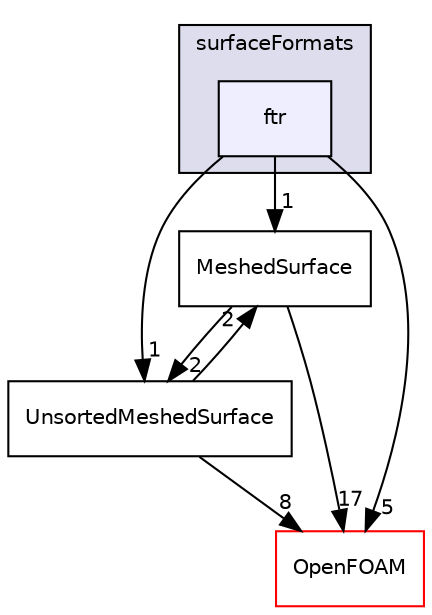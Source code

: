 digraph "src/surfMesh/surfaceFormats/ftr" {
  bgcolor=transparent;
  compound=true
  node [ fontsize="10", fontname="Helvetica"];
  edge [ labelfontsize="10", labelfontname="Helvetica"];
  subgraph clusterdir_3ad8f5f9808d8196d04eb1769c1a10a8 {
    graph [ bgcolor="#ddddee", pencolor="black", label="surfaceFormats" fontname="Helvetica", fontsize="10", URL="dir_3ad8f5f9808d8196d04eb1769c1a10a8.html"]
  dir_e4831ee9d774d24b11a0839d35061a1b [shape=box, label="ftr", style="filled", fillcolor="#eeeeff", pencolor="black", URL="dir_e4831ee9d774d24b11a0839d35061a1b.html"];
  }
  dir_c7b425ce1feba157c3a628060f167f64 [shape=box label="MeshedSurface" URL="dir_c7b425ce1feba157c3a628060f167f64.html"];
  dir_224334990af5761cc26bd2eed4da00bd [shape=box label="UnsortedMeshedSurface" URL="dir_224334990af5761cc26bd2eed4da00bd.html"];
  dir_c5473ff19b20e6ec4dfe5c310b3778a8 [shape=box label="OpenFOAM" color="red" URL="dir_c5473ff19b20e6ec4dfe5c310b3778a8.html"];
  dir_c7b425ce1feba157c3a628060f167f64->dir_224334990af5761cc26bd2eed4da00bd [headlabel="2", labeldistance=1.5 headhref="dir_002747_002773.html"];
  dir_c7b425ce1feba157c3a628060f167f64->dir_c5473ff19b20e6ec4dfe5c310b3778a8 [headlabel="17", labeldistance=1.5 headhref="dir_002747_001898.html"];
  dir_224334990af5761cc26bd2eed4da00bd->dir_c7b425ce1feba157c3a628060f167f64 [headlabel="2", labeldistance=1.5 headhref="dir_002773_002747.html"];
  dir_224334990af5761cc26bd2eed4da00bd->dir_c5473ff19b20e6ec4dfe5c310b3778a8 [headlabel="8", labeldistance=1.5 headhref="dir_002773_001898.html"];
  dir_e4831ee9d774d24b11a0839d35061a1b->dir_c7b425ce1feba157c3a628060f167f64 [headlabel="1", labeldistance=1.5 headhref="dir_002752_002747.html"];
  dir_e4831ee9d774d24b11a0839d35061a1b->dir_224334990af5761cc26bd2eed4da00bd [headlabel="1", labeldistance=1.5 headhref="dir_002752_002773.html"];
  dir_e4831ee9d774d24b11a0839d35061a1b->dir_c5473ff19b20e6ec4dfe5c310b3778a8 [headlabel="5", labeldistance=1.5 headhref="dir_002752_001898.html"];
}
